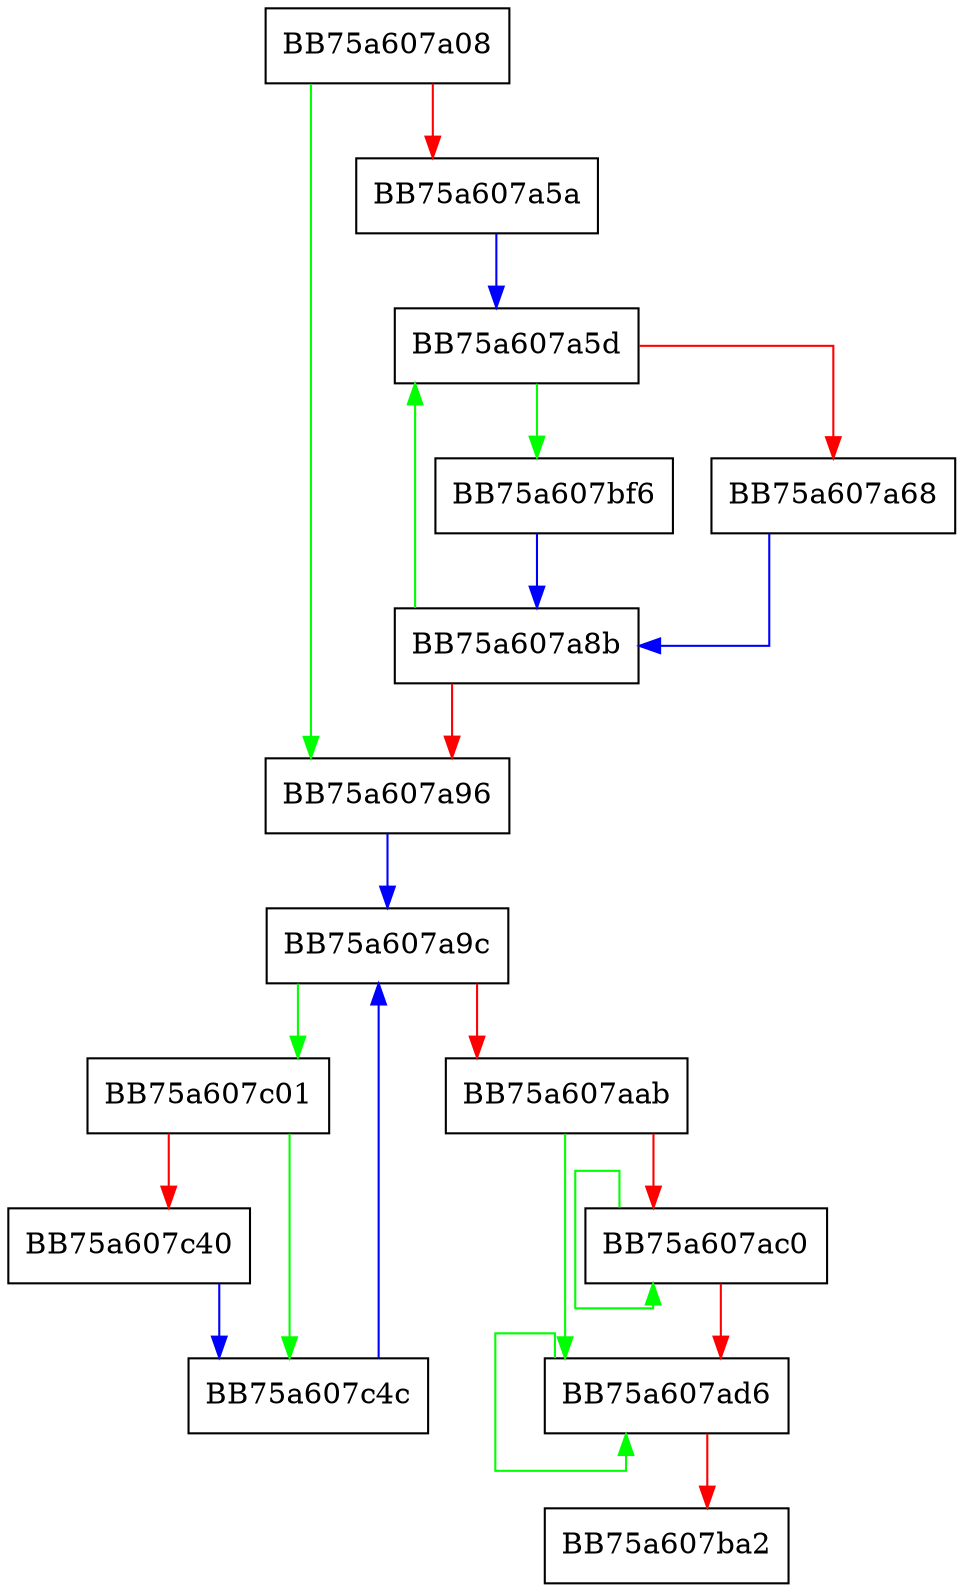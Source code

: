 digraph build_tree {
  node [shape="box"];
  graph [splines=ortho];
  BB75a607a08 -> BB75a607a96 [color="green"];
  BB75a607a08 -> BB75a607a5a [color="red"];
  BB75a607a5a -> BB75a607a5d [color="blue"];
  BB75a607a5d -> BB75a607bf6 [color="green"];
  BB75a607a5d -> BB75a607a68 [color="red"];
  BB75a607a68 -> BB75a607a8b [color="blue"];
  BB75a607a8b -> BB75a607a5d [color="green"];
  BB75a607a8b -> BB75a607a96 [color="red"];
  BB75a607a96 -> BB75a607a9c [color="blue"];
  BB75a607a9c -> BB75a607c01 [color="green"];
  BB75a607a9c -> BB75a607aab [color="red"];
  BB75a607aab -> BB75a607ad6 [color="green"];
  BB75a607aab -> BB75a607ac0 [color="red"];
  BB75a607ac0 -> BB75a607ac0 [color="green"];
  BB75a607ac0 -> BB75a607ad6 [color="red"];
  BB75a607ad6 -> BB75a607ad6 [color="green"];
  BB75a607ad6 -> BB75a607ba2 [color="red"];
  BB75a607bf6 -> BB75a607a8b [color="blue"];
  BB75a607c01 -> BB75a607c4c [color="green"];
  BB75a607c01 -> BB75a607c40 [color="red"];
  BB75a607c40 -> BB75a607c4c [color="blue"];
  BB75a607c4c -> BB75a607a9c [color="blue"];
}